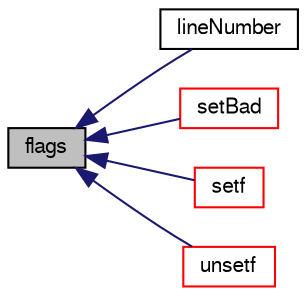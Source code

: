 digraph "flags"
{
  bgcolor="transparent";
  edge [fontname="FreeSans",fontsize="10",labelfontname="FreeSans",labelfontsize="10"];
  node [fontname="FreeSans",fontsize="10",shape=record];
  rankdir="LR";
  Node40464 [label="flags",height=0.2,width=0.4,color="black", fillcolor="grey75", style="filled", fontcolor="black"];
  Node40464 -> Node40465 [dir="back",color="midnightblue",fontsize="10",style="solid",fontname="FreeSans"];
  Node40465 [label="lineNumber",height=0.2,width=0.4,color="black",URL="$a26226.html#aa38e2be17593d4b0f9769e80f4ff2e25",tooltip="Set the stream line number. "];
  Node40464 -> Node40466 [dir="back",color="midnightblue",fontsize="10",style="solid",fontname="FreeSans"];
  Node40466 [label="setBad",height=0.2,width=0.4,color="red",URL="$a26226.html#a638b33dd25b3cd8ea7e846f04fd6a6a3",tooltip="Set stream to be bad. "];
  Node40464 -> Node40532 [dir="back",color="midnightblue",fontsize="10",style="solid",fontname="FreeSans"];
  Node40532 [label="setf",height=0.2,width=0.4,color="red",URL="$a26226.html#a1666889b5cd4293d18eace0e70fa8a7a",tooltip="Set flags of stream. "];
  Node40464 -> Node40606 [dir="back",color="midnightblue",fontsize="10",style="solid",fontname="FreeSans"];
  Node40606 [label="unsetf",height=0.2,width=0.4,color="red",URL="$a26226.html#af57e927a0657752abc0cd5eb73082ff1",tooltip="Unset flags of stream. "];
}
